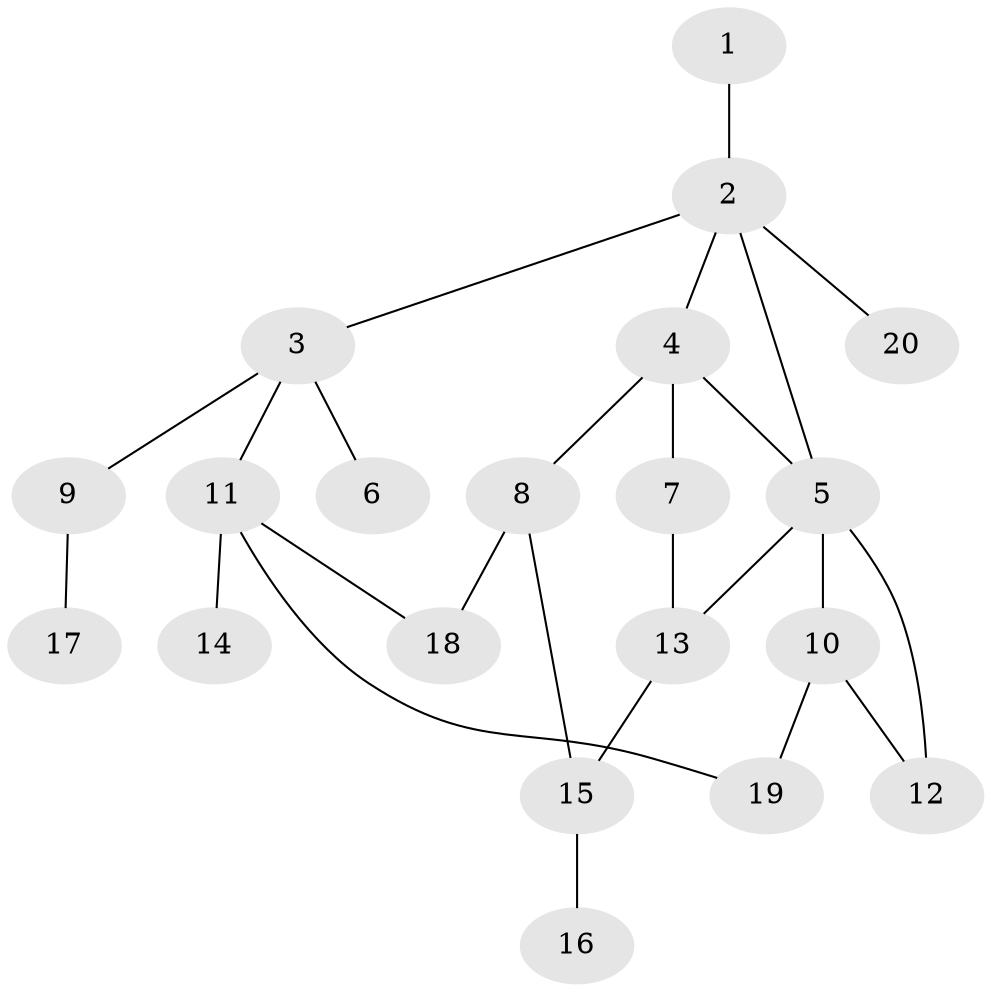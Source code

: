 // Generated by graph-tools (version 1.1) at 2025/46/02/15/25 05:46:28]
// undirected, 20 vertices, 25 edges
graph export_dot {
graph [start="1"]
  node [color=gray90,style=filled];
  1;
  2;
  3;
  4;
  5;
  6;
  7;
  8;
  9;
  10;
  11;
  12;
  13;
  14;
  15;
  16;
  17;
  18;
  19;
  20;
  1 -- 2;
  2 -- 3;
  2 -- 4;
  2 -- 20;
  2 -- 5;
  3 -- 6;
  3 -- 9;
  3 -- 11;
  4 -- 5;
  4 -- 7;
  4 -- 8;
  5 -- 10;
  5 -- 13;
  5 -- 12;
  7 -- 13;
  8 -- 18;
  8 -- 15;
  9 -- 17;
  10 -- 12;
  10 -- 19;
  11 -- 14;
  11 -- 18;
  11 -- 19;
  13 -- 15;
  15 -- 16;
}
